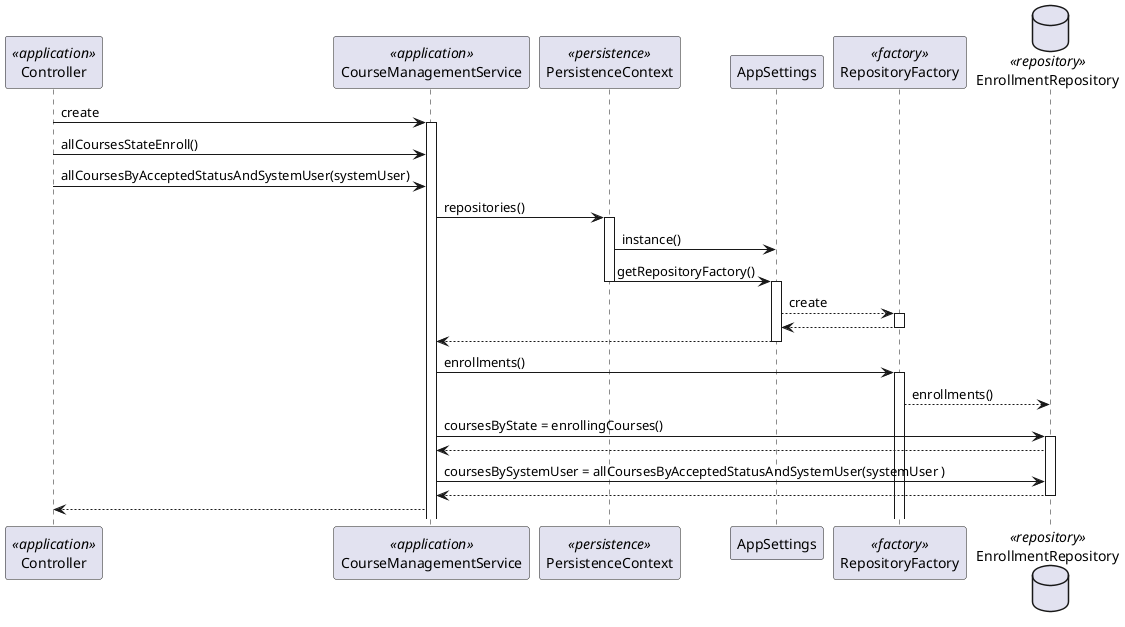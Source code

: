 @startuml
'http://plantuml.com/skinparam.html
skinparam handwritten false
skinparam packageStyle rect
skinparam defaultFontName FG Virgil
skinparam shadowing false


participant Controller as Controller <<application>>
participant CourseManagementService as courseSvc <<application>>

participant PersistenceContext as Persistence <<persistence>>
participant AppSettings as set
participant RepositoryFactory as Factory <<factory>>
database EnrollmentRepository as Repository <<repository>>


        Controller -> courseSvc : create


activate courseSvc

Controller -> courseSvc : allCoursesStateEnroll()

Controller -> courseSvc : allCoursesByAcceptedStatusAndSystemUser(systemUser)

         courseSvc   -> Persistence : repositories()
        activate Persistence

            Persistence -> set: instance()
            Persistence -> set: getRepositoryFactory()
            deactivate Persistence
            activate set
            set --> Factory: create
            activate Factory
            Factory --> set
            deactivate Factory
            set --> courseSvc
             deactivate set


       courseSvc -> Factory: enrollments()
        activate Factory
            Factory --> Repository: enrollments()
            courseSvc -> Repository: coursesByState = enrollingCourses()
             activate Repository
             Repository --> courseSvc

             courseSvc -> Repository: coursesBySystemUser = allCoursesByAcceptedStatusAndSystemUser(systemUser )


            Repository --> courseSvc
            deactivate Repository
            courseSvc --> Controller

         deactivate Controller

@enduml